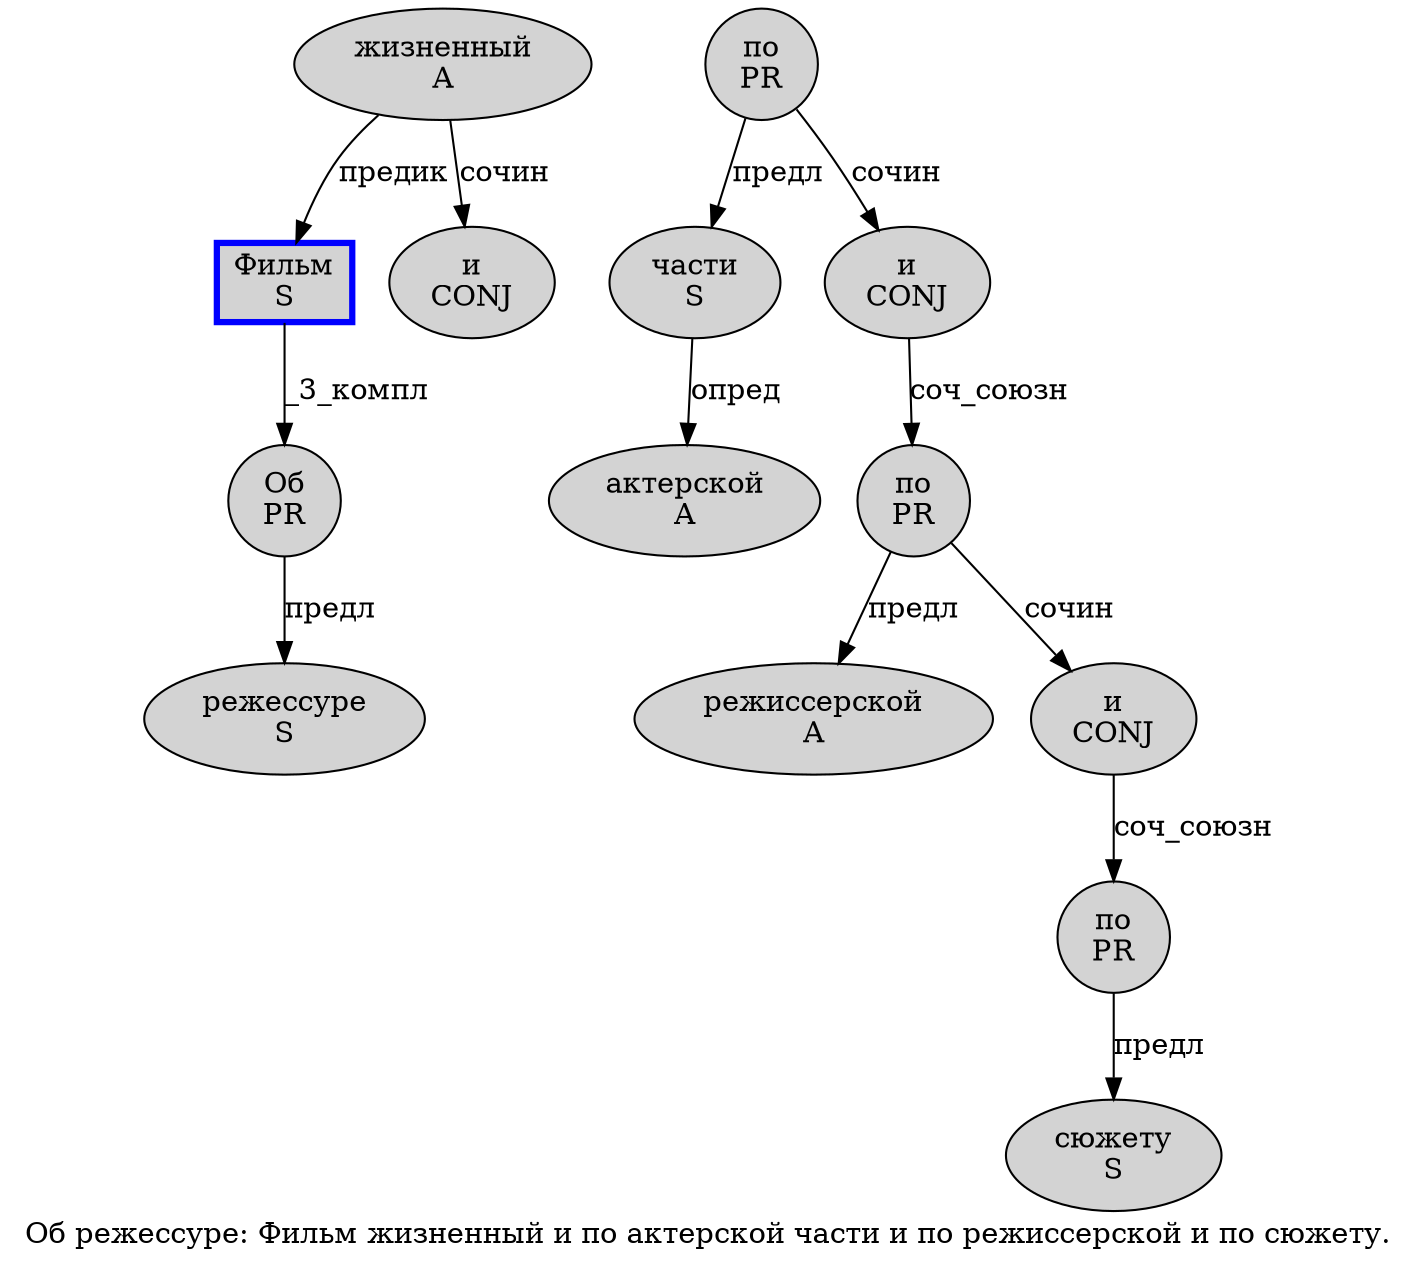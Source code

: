 digraph SENTENCE_221 {
	graph [label="Об режессуре: Фильм жизненный и по актерской части и по режиссерской и по сюжету."]
	node [style=filled]
		0 [label="Об
PR" color="" fillcolor=lightgray penwidth=1 shape=ellipse]
		1 [label="режессуре
S" color="" fillcolor=lightgray penwidth=1 shape=ellipse]
		3 [label="Фильм
S" color=blue fillcolor=lightgray penwidth=3 shape=box]
		4 [label="жизненный
A" color="" fillcolor=lightgray penwidth=1 shape=ellipse]
		5 [label="и
CONJ" color="" fillcolor=lightgray penwidth=1 shape=ellipse]
		6 [label="по
PR" color="" fillcolor=lightgray penwidth=1 shape=ellipse]
		7 [label="актерской
A" color="" fillcolor=lightgray penwidth=1 shape=ellipse]
		8 [label="части
S" color="" fillcolor=lightgray penwidth=1 shape=ellipse]
		9 [label="и
CONJ" color="" fillcolor=lightgray penwidth=1 shape=ellipse]
		10 [label="по
PR" color="" fillcolor=lightgray penwidth=1 shape=ellipse]
		11 [label="режиссерской
A" color="" fillcolor=lightgray penwidth=1 shape=ellipse]
		12 [label="и
CONJ" color="" fillcolor=lightgray penwidth=1 shape=ellipse]
		13 [label="по
PR" color="" fillcolor=lightgray penwidth=1 shape=ellipse]
		14 [label="сюжету
S" color="" fillcolor=lightgray penwidth=1 shape=ellipse]
			10 -> 11 [label="предл"]
			10 -> 12 [label="сочин"]
			6 -> 8 [label="предл"]
			6 -> 9 [label="сочин"]
			12 -> 13 [label="соч_союзн"]
			4 -> 3 [label="предик"]
			4 -> 5 [label="сочин"]
			13 -> 14 [label="предл"]
			9 -> 10 [label="соч_союзн"]
			8 -> 7 [label="опред"]
			0 -> 1 [label="предл"]
			3 -> 0 [label="_3_компл"]
}